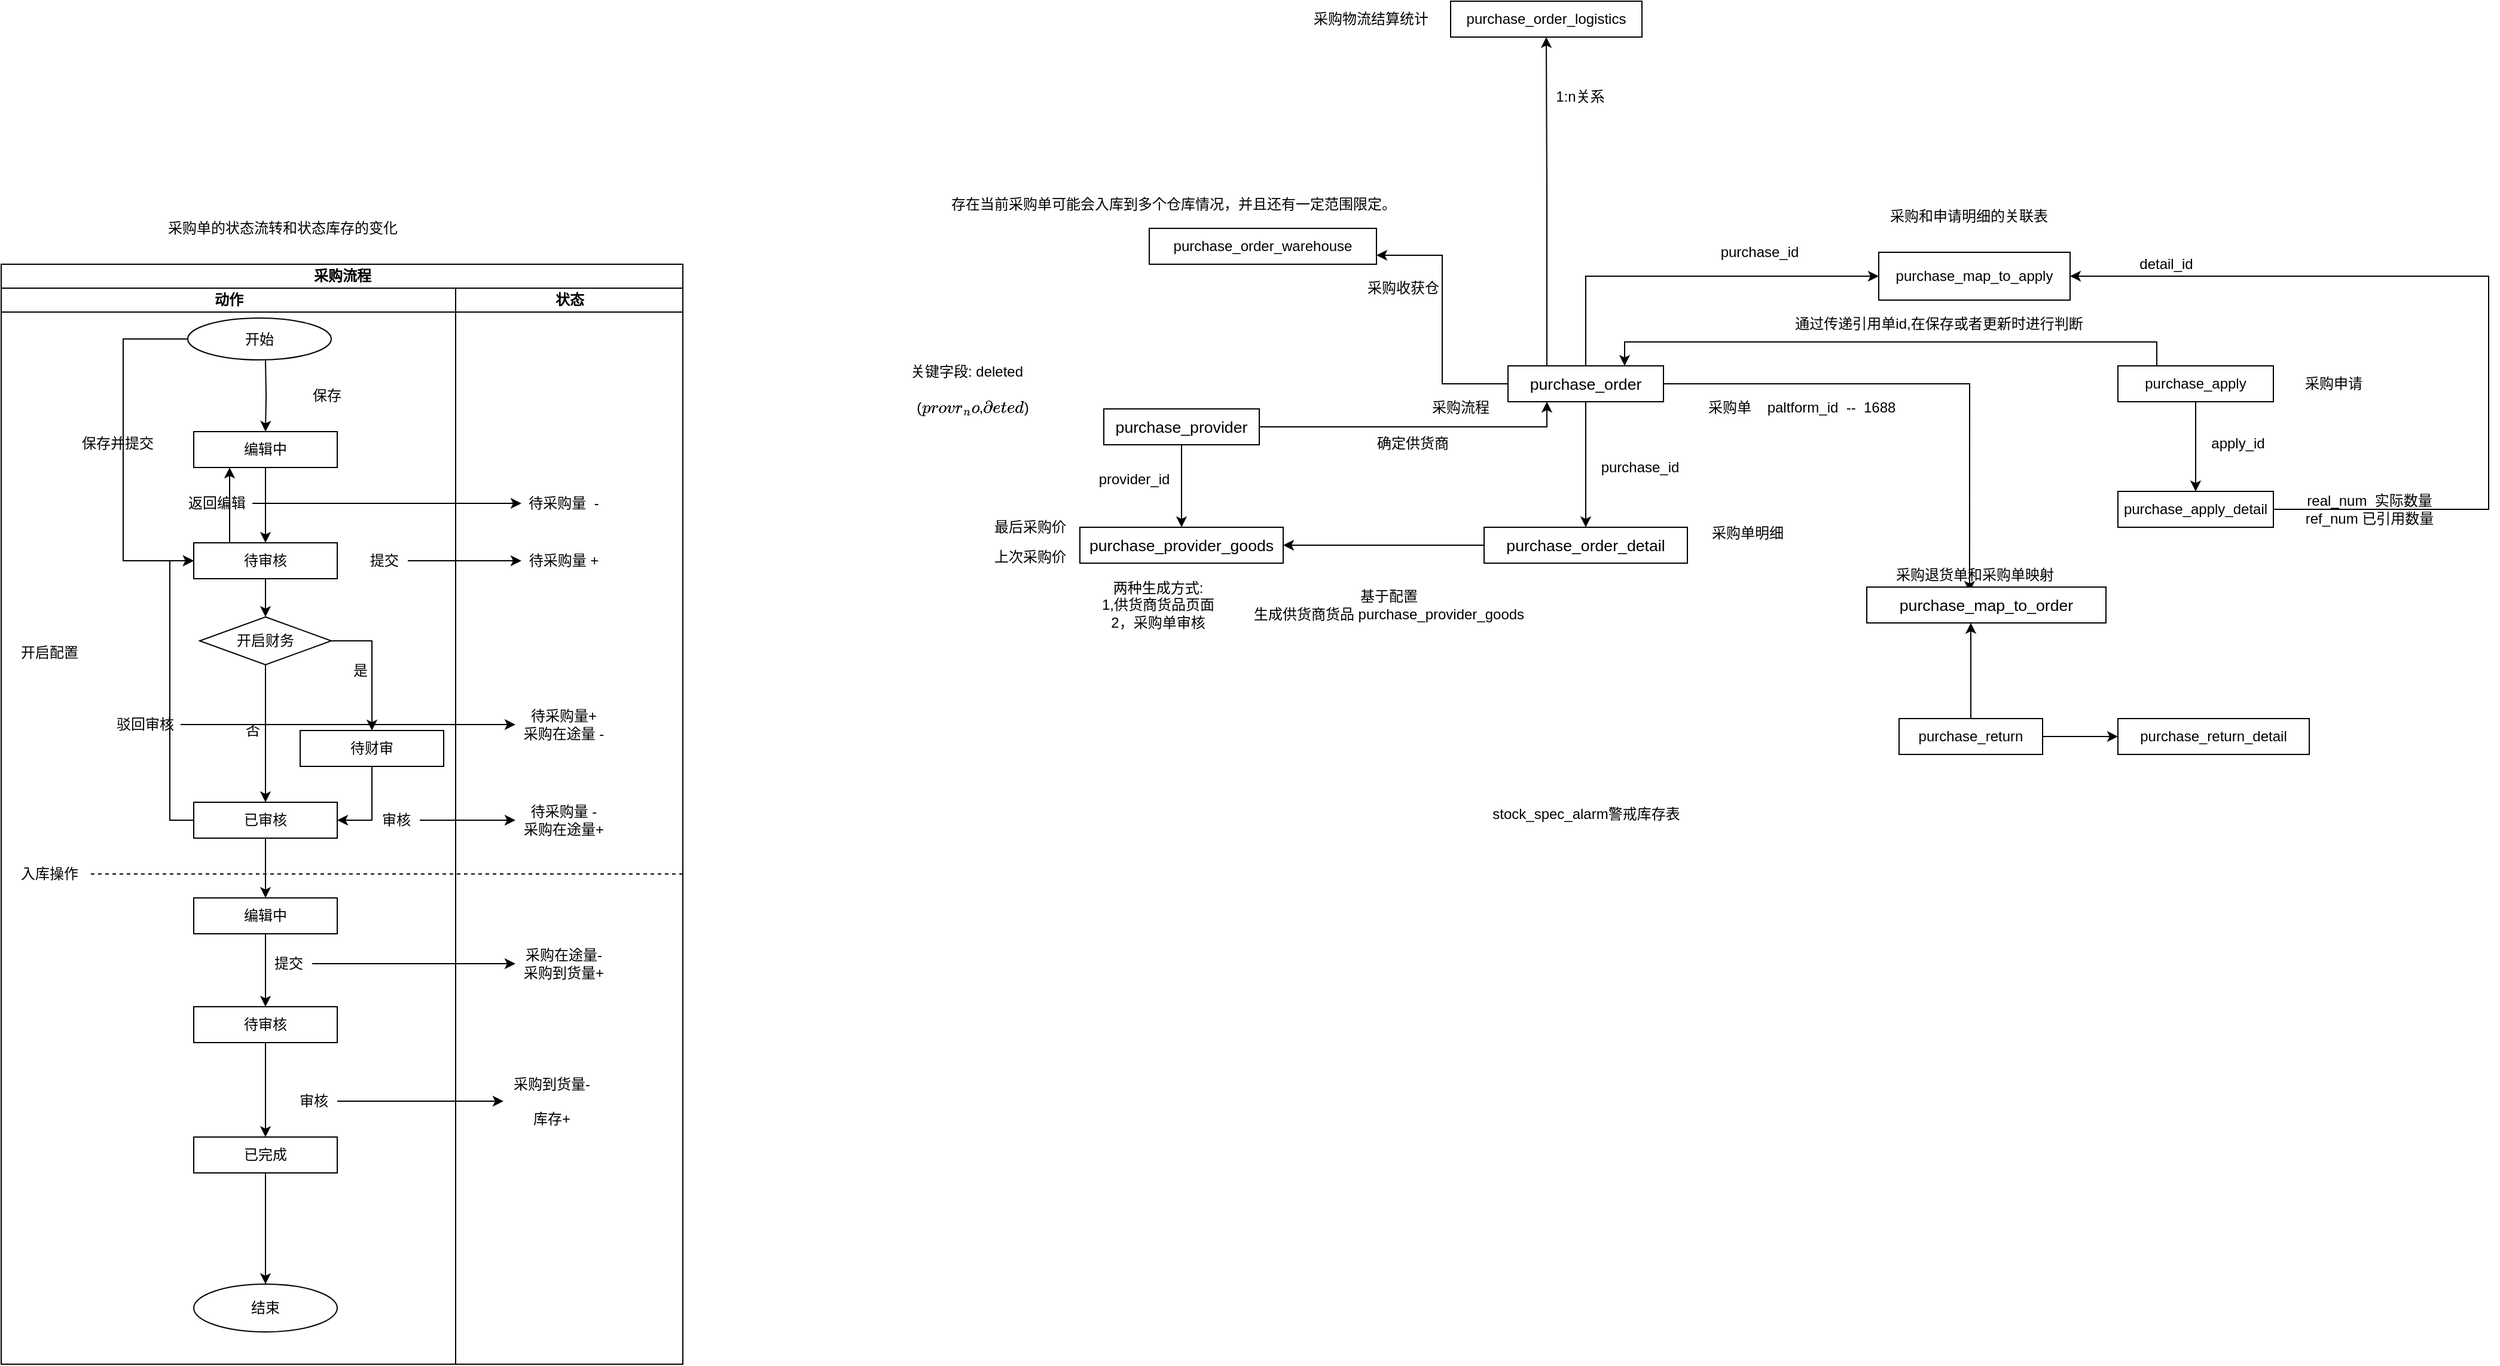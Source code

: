 <mxfile version="14.4.3" type="device"><diagram id="rV-Lcu6DsxfcqVpjpTsu" name="第 1 页"><mxGraphModel dx="2249" dy="1991" grid="1" gridSize="10" guides="1" tooltips="1" connect="1" arrows="1" fold="1" page="1" pageScale="1" pageWidth="827" pageHeight="1169" math="0" shadow="0"><root><mxCell id="0"/><mxCell id="1" parent="0"/><mxCell id="7wbEzYYzgUQ37LkyFlKz-2" value="采购流程" style="text;html=1;align=center;verticalAlign=middle;resizable=0;points=[];autosize=1;" parent="1" vertex="1"><mxGeometry x="370" y="110" width="60" height="20" as="geometry"/></mxCell><mxCell id="7wbEzYYzgUQ37LkyFlKz-5" style="edgeStyle=orthogonalEdgeStyle;rounded=0;orthogonalLoop=1;jettySize=auto;html=1;exitX=0.5;exitY=1;exitDx=0;exitDy=0;entryX=0.5;entryY=0;entryDx=0;entryDy=0;" parent="1" source="7wbEzYYzgUQ37LkyFlKz-3" target="7wbEzYYzgUQ37LkyFlKz-4" edge="1"><mxGeometry relative="1" as="geometry"/></mxCell><mxCell id="3u_DG-pZWVGb3X3krP1o-36" style="edgeStyle=orthogonalEdgeStyle;rounded=0;orthogonalLoop=1;jettySize=auto;html=1;exitX=1;exitY=0.5;exitDx=0;exitDy=0;entryX=0.25;entryY=1;entryDx=0;entryDy=0;" parent="1" source="7wbEzYYzgUQ37LkyFlKz-3" target="7wbEzYYzgUQ37LkyFlKz-9" edge="1"><mxGeometry relative="1" as="geometry"/></mxCell><mxCell id="7wbEzYYzgUQ37LkyFlKz-3" value="&lt;span style=&quot;font-family: &amp;#34;arial&amp;#34; ; font-size: 13.333px ; text-align: left ; background-color: rgb(255 , 255 , 255)&quot;&gt;purchase_provider   &lt;/span&gt;" style="whiteSpace=wrap;html=1;" parent="1" vertex="1"><mxGeometry x="102" y="121" width="130" height="30" as="geometry"/></mxCell><mxCell id="7wbEzYYzgUQ37LkyFlKz-4" value="&lt;span style=&quot;font-family: &amp;#34;arial&amp;#34; ; font-size: 13.333px ; text-align: left ; background-color: rgb(255 , 255 , 255)&quot;&gt;purchase_provider_goods&lt;/span&gt;" style="whiteSpace=wrap;html=1;" parent="1" vertex="1"><mxGeometry x="82" y="220" width="170" height="30" as="geometry"/></mxCell><mxCell id="7wbEzYYzgUQ37LkyFlKz-6" value="provider_id" style="text;html=1;align=center;verticalAlign=middle;resizable=0;points=[];autosize=1;" parent="1" vertex="1"><mxGeometry x="92" y="170" width="70" height="20" as="geometry"/></mxCell><mxCell id="7wbEzYYzgUQ37LkyFlKz-7" value="(`provider_no`,`deleted`)" style="text;html=1;align=center;verticalAlign=middle;resizable=0;points=[];autosize=1;" parent="1" vertex="1"><mxGeometry x="-83" y="110" width="150" height="20" as="geometry"/></mxCell><mxCell id="7wbEzYYzgUQ37LkyFlKz-8" value="关键字段: deleted" style="text;html=1;align=center;verticalAlign=middle;resizable=0;points=[];autosize=1;" parent="1" vertex="1"><mxGeometry x="-68" y="80" width="110" height="20" as="geometry"/></mxCell><mxCell id="7wbEzYYzgUQ37LkyFlKz-13" style="edgeStyle=orthogonalEdgeStyle;rounded=0;orthogonalLoop=1;jettySize=auto;html=1;exitX=0.5;exitY=1;exitDx=0;exitDy=0;entryX=0.5;entryY=0;entryDx=0;entryDy=0;" parent="1" source="7wbEzYYzgUQ37LkyFlKz-9" target="7wbEzYYzgUQ37LkyFlKz-11" edge="1"><mxGeometry relative="1" as="geometry"/></mxCell><mxCell id="3u_DG-pZWVGb3X3krP1o-14" style="edgeStyle=orthogonalEdgeStyle;rounded=0;orthogonalLoop=1;jettySize=auto;html=1;exitX=0.5;exitY=0;exitDx=0;exitDy=0;entryX=0;entryY=0.5;entryDx=0;entryDy=0;" parent="1" source="7wbEzYYzgUQ37LkyFlKz-9" target="3u_DG-pZWVGb3X3krP1o-11" edge="1"><mxGeometry relative="1" as="geometry"/></mxCell><mxCell id="3u_DG-pZWVGb3X3krP1o-20" style="edgeStyle=orthogonalEdgeStyle;rounded=0;orthogonalLoop=1;jettySize=auto;html=1;exitX=1;exitY=0.5;exitDx=0;exitDy=0;entryX=0.473;entryY=1.2;entryDx=0;entryDy=0;entryPerimeter=0;" parent="1" source="7wbEzYYzgUQ37LkyFlKz-9" target="3u_DG-pZWVGb3X3krP1o-18" edge="1"><mxGeometry relative="1" as="geometry"/></mxCell><mxCell id="3u_DG-pZWVGb3X3krP1o-27" style="edgeStyle=orthogonalEdgeStyle;rounded=0;orthogonalLoop=1;jettySize=auto;html=1;exitX=0.25;exitY=0;exitDx=0;exitDy=0;entryX=0.5;entryY=1;entryDx=0;entryDy=0;" parent="1" source="7wbEzYYzgUQ37LkyFlKz-9" target="3u_DG-pZWVGb3X3krP1o-25" edge="1"><mxGeometry relative="1" as="geometry"/></mxCell><mxCell id="3u_DG-pZWVGb3X3krP1o-31" style="edgeStyle=orthogonalEdgeStyle;rounded=0;orthogonalLoop=1;jettySize=auto;html=1;exitX=0;exitY=0.5;exitDx=0;exitDy=0;entryX=1;entryY=0.75;entryDx=0;entryDy=0;" parent="1" source="7wbEzYYzgUQ37LkyFlKz-9" target="3u_DG-pZWVGb3X3krP1o-29" edge="1"><mxGeometry relative="1" as="geometry"/></mxCell><mxCell id="7wbEzYYzgUQ37LkyFlKz-9" value="&lt;span style=&quot;font-family: &amp;#34;arial&amp;#34; ; font-size: 13.333px ; text-align: left ; background-color: rgb(255 , 255 , 255)&quot;&gt;purchase_order&lt;/span&gt;" style="whiteSpace=wrap;html=1;" parent="1" vertex="1"><mxGeometry x="440" y="85" width="130" height="30" as="geometry"/></mxCell><mxCell id="7wbEzYYzgUQ37LkyFlKz-10" value="采购单" style="text;html=1;align=center;verticalAlign=middle;resizable=0;points=[];autosize=1;" parent="1" vertex="1"><mxGeometry x="600" y="110" width="50" height="20" as="geometry"/></mxCell><mxCell id="3u_DG-pZWVGb3X3krP1o-35" style="edgeStyle=orthogonalEdgeStyle;rounded=0;orthogonalLoop=1;jettySize=auto;html=1;exitX=0;exitY=0.5;exitDx=0;exitDy=0;" parent="1" source="7wbEzYYzgUQ37LkyFlKz-11" target="7wbEzYYzgUQ37LkyFlKz-4" edge="1"><mxGeometry relative="1" as="geometry"/></mxCell><mxCell id="7wbEzYYzgUQ37LkyFlKz-11" value="&lt;span style=&quot;font-family: &amp;#34;arial&amp;#34; ; font-size: 13.333px ; text-align: left ; background-color: rgb(255 , 255 , 255)&quot;&gt;purchase_order_detail  &lt;/span&gt;" style="whiteSpace=wrap;html=1;" parent="1" vertex="1"><mxGeometry x="420" y="220" width="170" height="30" as="geometry"/></mxCell><mxCell id="7wbEzYYzgUQ37LkyFlKz-12" value="采购单明细" style="text;html=1;align=center;verticalAlign=middle;resizable=0;points=[];autosize=1;" parent="1" vertex="1"><mxGeometry x="600" y="215" width="80" height="20" as="geometry"/></mxCell><mxCell id="7wbEzYYzgUQ37LkyFlKz-15" value="purchase_id" style="text;html=1;align=center;verticalAlign=middle;resizable=0;points=[];autosize=1;" parent="1" vertex="1"><mxGeometry x="510" y="160" width="80" height="20" as="geometry"/></mxCell><mxCell id="3u_DG-pZWVGb3X3krP1o-5" style="edgeStyle=orthogonalEdgeStyle;rounded=0;orthogonalLoop=1;jettySize=auto;html=1;exitX=0.25;exitY=0;exitDx=0;exitDy=0;entryX=0.75;entryY=0;entryDx=0;entryDy=0;" parent="1" source="3u_DG-pZWVGb3X3krP1o-1" target="7wbEzYYzgUQ37LkyFlKz-9" edge="1"><mxGeometry relative="1" as="geometry"/></mxCell><mxCell id="3u_DG-pZWVGb3X3krP1o-8" style="edgeStyle=orthogonalEdgeStyle;rounded=0;orthogonalLoop=1;jettySize=auto;html=1;exitX=0.5;exitY=1;exitDx=0;exitDy=0;entryX=0.5;entryY=0;entryDx=0;entryDy=0;" parent="1" source="3u_DG-pZWVGb3X3krP1o-1" target="3u_DG-pZWVGb3X3krP1o-3" edge="1"><mxGeometry relative="1" as="geometry"/></mxCell><mxCell id="3u_DG-pZWVGb3X3krP1o-1" value="purchase_apply" style="whiteSpace=wrap;html=1;" parent="1" vertex="1"><mxGeometry x="950" y="85" width="130" height="30" as="geometry"/></mxCell><mxCell id="3u_DG-pZWVGb3X3krP1o-2" value="采购申请" style="text;html=1;align=center;verticalAlign=middle;resizable=0;points=[];autosize=1;" parent="1" vertex="1"><mxGeometry x="1100" y="90" width="60" height="20" as="geometry"/></mxCell><mxCell id="3u_DG-pZWVGb3X3krP1o-16" style="edgeStyle=orthogonalEdgeStyle;rounded=0;orthogonalLoop=1;jettySize=auto;html=1;exitX=1;exitY=0.5;exitDx=0;exitDy=0;entryX=1;entryY=0.5;entryDx=0;entryDy=0;" parent="1" source="3u_DG-pZWVGb3X3krP1o-3" target="3u_DG-pZWVGb3X3krP1o-11" edge="1"><mxGeometry relative="1" as="geometry"><Array as="points"><mxPoint x="1260" y="205"/><mxPoint x="1260" y="10"/></Array></mxGeometry></mxCell><mxCell id="3u_DG-pZWVGb3X3krP1o-3" value="purchase_apply_detail" style="whiteSpace=wrap;html=1;" parent="1" vertex="1"><mxGeometry x="950" y="190" width="130" height="30" as="geometry"/></mxCell><mxCell id="3u_DG-pZWVGb3X3krP1o-4" value="paltform_id&amp;nbsp; --&amp;nbsp; 1688" style="text;html=1;align=center;verticalAlign=middle;resizable=0;points=[];autosize=1;" parent="1" vertex="1"><mxGeometry x="650" y="110" width="120" height="20" as="geometry"/></mxCell><mxCell id="3u_DG-pZWVGb3X3krP1o-6" value="通过传递引用单id,在保存或者更新时进行判断" style="text;html=1;align=center;verticalAlign=middle;resizable=0;points=[];autosize=1;" parent="1" vertex="1"><mxGeometry x="670" y="40" width="260" height="20" as="geometry"/></mxCell><mxCell id="3u_DG-pZWVGb3X3krP1o-7" value="real_num&amp;nbsp; 实际数量&lt;br&gt;ref_num 已引用数量" style="text;html=1;align=center;verticalAlign=middle;resizable=0;points=[];autosize=1;" parent="1" vertex="1"><mxGeometry x="1100" y="190" width="120" height="30" as="geometry"/></mxCell><mxCell id="3u_DG-pZWVGb3X3krP1o-9" value="apply_id" style="text;html=1;align=center;verticalAlign=middle;resizable=0;points=[];autosize=1;" parent="1" vertex="1"><mxGeometry x="1020" y="140" width="60" height="20" as="geometry"/></mxCell><mxCell id="3u_DG-pZWVGb3X3krP1o-10" value="&lt;span style=&quot;font-family: &amp;#34;arial&amp;#34; ; font-size: 13.333px ; text-align: left ; background-color: rgb(255 , 255 , 255)&quot;&gt;purchase_map_to_order&lt;/span&gt;" style="whiteSpace=wrap;html=1;" parent="1" vertex="1"><mxGeometry x="740" y="270" width="200" height="30" as="geometry"/></mxCell><mxCell id="3u_DG-pZWVGb3X3krP1o-11" value="purchase_map_to_apply" style="whiteSpace=wrap;html=1;" parent="1" vertex="1"><mxGeometry x="750" y="-10" width="160" height="40" as="geometry"/></mxCell><mxCell id="3u_DG-pZWVGb3X3krP1o-12" value="detail_id" style="text;html=1;align=center;verticalAlign=middle;resizable=0;points=[];autosize=1;" parent="1" vertex="1"><mxGeometry x="960" y="-10" width="60" height="20" as="geometry"/></mxCell><mxCell id="3u_DG-pZWVGb3X3krP1o-15" value="purchase_id" style="text;html=1;align=center;verticalAlign=middle;resizable=0;points=[];autosize=1;" parent="1" vertex="1"><mxGeometry x="610" y="-20" width="80" height="20" as="geometry"/></mxCell><mxCell id="3u_DG-pZWVGb3X3krP1o-17" value="采购和申请明细的关联表" style="text;html=1;align=center;verticalAlign=middle;resizable=0;points=[];autosize=1;" parent="1" vertex="1"><mxGeometry x="750" y="-50" width="150" height="20" as="geometry"/></mxCell><mxCell id="3u_DG-pZWVGb3X3krP1o-18" value="采购退货单和采购单映射" style="text;html=1;align=center;verticalAlign=middle;resizable=0;points=[];autosize=1;" parent="1" vertex="1"><mxGeometry x="755" y="250" width="150" height="20" as="geometry"/></mxCell><mxCell id="3u_DG-pZWVGb3X3krP1o-21" style="edgeStyle=orthogonalEdgeStyle;rounded=0;orthogonalLoop=1;jettySize=auto;html=1;exitX=0.5;exitY=0;exitDx=0;exitDy=0;entryX=0.435;entryY=1;entryDx=0;entryDy=0;entryPerimeter=0;" parent="1" source="3u_DG-pZWVGb3X3krP1o-19" target="3u_DG-pZWVGb3X3krP1o-10" edge="1"><mxGeometry relative="1" as="geometry"/></mxCell><mxCell id="3u_DG-pZWVGb3X3krP1o-23" style="edgeStyle=orthogonalEdgeStyle;rounded=0;orthogonalLoop=1;jettySize=auto;html=1;exitX=1;exitY=0.5;exitDx=0;exitDy=0;entryX=0;entryY=0.5;entryDx=0;entryDy=0;" parent="1" source="3u_DG-pZWVGb3X3krP1o-19" target="3u_DG-pZWVGb3X3krP1o-22" edge="1"><mxGeometry relative="1" as="geometry"/></mxCell><mxCell id="3u_DG-pZWVGb3X3krP1o-19" value="purchase_return" style="whiteSpace=wrap;html=1;" parent="1" vertex="1"><mxGeometry x="767" y="380" width="120" height="30" as="geometry"/></mxCell><mxCell id="3u_DG-pZWVGb3X3krP1o-22" value="purchase_return_detail" style="whiteSpace=wrap;html=1;" parent="1" vertex="1"><mxGeometry x="950" y="380" width="160" height="30" as="geometry"/></mxCell><mxCell id="3u_DG-pZWVGb3X3krP1o-25" value="purchase_order_logistics" style="whiteSpace=wrap;html=1;" parent="1" vertex="1"><mxGeometry x="392" y="-220" width="160" height="30" as="geometry"/></mxCell><mxCell id="3u_DG-pZWVGb3X3krP1o-26" value="采购物流结算统计" style="text;html=1;align=center;verticalAlign=middle;resizable=0;points=[];autosize=1;" parent="1" vertex="1"><mxGeometry x="270" y="-215" width="110" height="20" as="geometry"/></mxCell><mxCell id="3u_DG-pZWVGb3X3krP1o-28" value="1:n关系" style="text;html=1;align=center;verticalAlign=middle;resizable=0;points=[];autosize=1;" parent="1" vertex="1"><mxGeometry x="470" y="-150" width="60" height="20" as="geometry"/></mxCell><mxCell id="3u_DG-pZWVGb3X3krP1o-29" value="purchase_order_warehouse" style="whiteSpace=wrap;html=1;" parent="1" vertex="1"><mxGeometry x="140" y="-30" width="190" height="30" as="geometry"/></mxCell><mxCell id="3u_DG-pZWVGb3X3krP1o-32" value="采购收获仓" style="text;html=1;align=center;verticalAlign=middle;resizable=0;points=[];autosize=1;" parent="1" vertex="1"><mxGeometry x="312" y="10" width="80" height="20" as="geometry"/></mxCell><mxCell id="3u_DG-pZWVGb3X3krP1o-33" value="存在当前采购单可能会入库到多个仓库情况，并且还有一定范围限定。" style="text;html=1;align=center;verticalAlign=middle;resizable=0;points=[];autosize=1;" parent="1" vertex="1"><mxGeometry x="-35" y="-60" width="390" height="20" as="geometry"/></mxCell><mxCell id="3u_DG-pZWVGb3X3krP1o-37" value="确定供货商" style="text;html=1;align=center;verticalAlign=middle;resizable=0;points=[];autosize=1;" parent="1" vertex="1"><mxGeometry x="320" y="140" width="80" height="20" as="geometry"/></mxCell><mxCell id="3u_DG-pZWVGb3X3krP1o-38" value="采购单的状态流转和状态库存的变化" style="text;html=1;align=center;verticalAlign=middle;resizable=0;points=[];autosize=1;" parent="1" vertex="1"><mxGeometry x="-690" y="-40" width="210" height="20" as="geometry"/></mxCell><mxCell id="3u_DG-pZWVGb3X3krP1o-39" value="最后采购价" style="text;html=1;align=center;verticalAlign=middle;resizable=0;points=[];autosize=1;" parent="1" vertex="1"><mxGeometry y="210" width="80" height="20" as="geometry"/></mxCell><mxCell id="3u_DG-pZWVGb3X3krP1o-40" value="上次采购价" style="text;html=1;align=center;verticalAlign=middle;resizable=0;points=[];autosize=1;" parent="1" vertex="1"><mxGeometry y="235" width="80" height="20" as="geometry"/></mxCell><mxCell id="3u_DG-pZWVGb3X3krP1o-55" value="采购流程" style="swimlane;html=1;childLayout=stackLayout;resizeParent=1;resizeParentMax=0;startSize=20;" parent="1" vertex="1"><mxGeometry x="-820" width="570" height="920" as="geometry"/></mxCell><mxCell id="3u_DG-pZWVGb3X3krP1o-136" style="edgeStyle=orthogonalEdgeStyle;rounded=0;orthogonalLoop=1;jettySize=auto;html=1;" parent="3u_DG-pZWVGb3X3krP1o-55" source="3u_DG-pZWVGb3X3krP1o-66" target="3u_DG-pZWVGb3X3krP1o-71" edge="1"><mxGeometry relative="1" as="geometry"/></mxCell><mxCell id="3u_DG-pZWVGb3X3krP1o-138" style="edgeStyle=orthogonalEdgeStyle;rounded=0;orthogonalLoop=1;jettySize=auto;html=1;" parent="3u_DG-pZWVGb3X3krP1o-55" source="3u_DG-pZWVGb3X3krP1o-70" target="3u_DG-pZWVGb3X3krP1o-137" edge="1"><mxGeometry relative="1" as="geometry"/></mxCell><mxCell id="3u_DG-pZWVGb3X3krP1o-142" style="edgeStyle=orthogonalEdgeStyle;rounded=0;orthogonalLoop=1;jettySize=auto;html=1;" parent="3u_DG-pZWVGb3X3krP1o-55" source="3u_DG-pZWVGb3X3krP1o-94" target="3u_DG-pZWVGb3X3krP1o-95" edge="1"><mxGeometry relative="1" as="geometry"/></mxCell><mxCell id="3u_DG-pZWVGb3X3krP1o-56" value="动作" style="swimlane;html=1;startSize=20;" parent="3u_DG-pZWVGb3X3krP1o-55" vertex="1"><mxGeometry y="20" width="380" height="900" as="geometry"/></mxCell><mxCell id="3u_DG-pZWVGb3X3krP1o-63" style="edgeStyle=orthogonalEdgeStyle;rounded=0;orthogonalLoop=1;jettySize=auto;html=1;exitX=0.5;exitY=1;exitDx=0;exitDy=0;entryX=0.5;entryY=0;entryDx=0;entryDy=0;" parent="3u_DG-pZWVGb3X3krP1o-56" target="3u_DG-pZWVGb3X3krP1o-61" edge="1"><mxGeometry relative="1" as="geometry"><mxPoint x="221" y="60" as="sourcePoint"/></mxGeometry></mxCell><mxCell id="3u_DG-pZWVGb3X3krP1o-67" style="edgeStyle=orthogonalEdgeStyle;rounded=0;orthogonalLoop=1;jettySize=auto;html=1;exitX=0;exitY=0.5;exitDx=0;exitDy=0;entryX=0;entryY=0.5;entryDx=0;entryDy=0;" parent="3u_DG-pZWVGb3X3krP1o-56" target="3u_DG-pZWVGb3X3krP1o-62" edge="1"><mxGeometry relative="1" as="geometry"><mxPoint x="161" y="42.5" as="sourcePoint"/><Array as="points"><mxPoint x="102" y="43"/><mxPoint x="102" y="228"/></Array></mxGeometry></mxCell><mxCell id="3u_DG-pZWVGb3X3krP1o-59" value="开始" style="ellipse;whiteSpace=wrap;html=1;" parent="3u_DG-pZWVGb3X3krP1o-56" vertex="1"><mxGeometry x="156" y="25" width="120" height="35" as="geometry"/></mxCell><mxCell id="3u_DG-pZWVGb3X3krP1o-60" value="结束" style="ellipse;whiteSpace=wrap;html=1;" parent="3u_DG-pZWVGb3X3krP1o-56" vertex="1"><mxGeometry x="161" y="833" width="120" height="40" as="geometry"/></mxCell><mxCell id="3u_DG-pZWVGb3X3krP1o-65" style="edgeStyle=orthogonalEdgeStyle;rounded=0;orthogonalLoop=1;jettySize=auto;html=1;exitX=0.5;exitY=1;exitDx=0;exitDy=0;" parent="3u_DG-pZWVGb3X3krP1o-56" source="3u_DG-pZWVGb3X3krP1o-61" target="3u_DG-pZWVGb3X3krP1o-62" edge="1"><mxGeometry relative="1" as="geometry"/></mxCell><mxCell id="3u_DG-pZWVGb3X3krP1o-61" value="编辑中" style="rounded=0;whiteSpace=wrap;html=1;" parent="3u_DG-pZWVGb3X3krP1o-56" vertex="1"><mxGeometry x="161" y="120" width="120" height="30" as="geometry"/></mxCell><mxCell id="3u_DG-pZWVGb3X3krP1o-69" style="edgeStyle=orthogonalEdgeStyle;rounded=0;orthogonalLoop=1;jettySize=auto;html=1;exitX=0.25;exitY=0;exitDx=0;exitDy=0;entryX=0.25;entryY=1;entryDx=0;entryDy=0;" parent="3u_DG-pZWVGb3X3krP1o-56" source="3u_DG-pZWVGb3X3krP1o-62" target="3u_DG-pZWVGb3X3krP1o-61" edge="1"><mxGeometry relative="1" as="geometry"/></mxCell><mxCell id="3u_DG-pZWVGb3X3krP1o-134" style="edgeStyle=orthogonalEdgeStyle;rounded=0;orthogonalLoop=1;jettySize=auto;html=1;exitX=0.5;exitY=1;exitDx=0;exitDy=0;entryX=0.5;entryY=0;entryDx=0;entryDy=0;" parent="3u_DG-pZWVGb3X3krP1o-56" source="3u_DG-pZWVGb3X3krP1o-62" target="3u_DG-pZWVGb3X3krP1o-88" edge="1"><mxGeometry relative="1" as="geometry"/></mxCell><mxCell id="3u_DG-pZWVGb3X3krP1o-62" value="待审核" style="rounded=0;whiteSpace=wrap;html=1;" parent="3u_DG-pZWVGb3X3krP1o-56" vertex="1"><mxGeometry x="161" y="213" width="120" height="30" as="geometry"/></mxCell><mxCell id="3u_DG-pZWVGb3X3krP1o-68" value="保存并提交" style="text;html=1;align=center;verticalAlign=middle;resizable=0;points=[];autosize=1;" parent="3u_DG-pZWVGb3X3krP1o-56" vertex="1"><mxGeometry x="57" y="120" width="80" height="20" as="geometry"/></mxCell><mxCell id="3u_DG-pZWVGb3X3krP1o-92" style="edgeStyle=orthogonalEdgeStyle;rounded=0;orthogonalLoop=1;jettySize=auto;html=1;exitX=0.5;exitY=1;exitDx=0;exitDy=0;entryX=1;entryY=0.5;entryDx=0;entryDy=0;" parent="3u_DG-pZWVGb3X3krP1o-56" source="3u_DG-pZWVGb3X3krP1o-82" target="3u_DG-pZWVGb3X3krP1o-86" edge="1"><mxGeometry relative="1" as="geometry"/></mxCell><mxCell id="3u_DG-pZWVGb3X3krP1o-82" value="待财审" style="rounded=0;whiteSpace=wrap;html=1;" parent="3u_DG-pZWVGb3X3krP1o-56" vertex="1"><mxGeometry x="250" y="370" width="120" height="30" as="geometry"/></mxCell><mxCell id="3u_DG-pZWVGb3X3krP1o-83" value="开启配置" style="text;html=1;align=center;verticalAlign=middle;resizable=0;points=[];autosize=1;" parent="3u_DG-pZWVGb3X3krP1o-56" vertex="1"><mxGeometry x="10" y="295" width="60" height="20" as="geometry"/></mxCell><mxCell id="3u_DG-pZWVGb3X3krP1o-98" style="edgeStyle=orthogonalEdgeStyle;rounded=0;orthogonalLoop=1;jettySize=auto;html=1;exitX=0.5;exitY=1;exitDx=0;exitDy=0;entryX=0.5;entryY=0;entryDx=0;entryDy=0;" parent="3u_DG-pZWVGb3X3krP1o-56" source="3u_DG-pZWVGb3X3krP1o-86" target="3u_DG-pZWVGb3X3krP1o-97" edge="1"><mxGeometry relative="1" as="geometry"/></mxCell><mxCell id="3u_DG-pZWVGb3X3krP1o-140" style="edgeStyle=orthogonalEdgeStyle;rounded=0;orthogonalLoop=1;jettySize=auto;html=1;exitX=0;exitY=0.5;exitDx=0;exitDy=0;entryX=0;entryY=0.5;entryDx=0;entryDy=0;" parent="3u_DG-pZWVGb3X3krP1o-56" source="3u_DG-pZWVGb3X3krP1o-86" target="3u_DG-pZWVGb3X3krP1o-62" edge="1"><mxGeometry relative="1" as="geometry"/></mxCell><mxCell id="3u_DG-pZWVGb3X3krP1o-86" value="已审核" style="rounded=0;whiteSpace=wrap;html=1;" parent="3u_DG-pZWVGb3X3krP1o-56" vertex="1"><mxGeometry x="161" y="430" width="120" height="30" as="geometry"/></mxCell><mxCell id="3u_DG-pZWVGb3X3krP1o-89" style="edgeStyle=orthogonalEdgeStyle;rounded=0;orthogonalLoop=1;jettySize=auto;html=1;exitX=1;exitY=0.5;exitDx=0;exitDy=0;entryX=0.5;entryY=0;entryDx=0;entryDy=0;" parent="3u_DG-pZWVGb3X3krP1o-56" source="3u_DG-pZWVGb3X3krP1o-88" target="3u_DG-pZWVGb3X3krP1o-82" edge="1"><mxGeometry relative="1" as="geometry"/></mxCell><mxCell id="3u_DG-pZWVGb3X3krP1o-91" style="edgeStyle=orthogonalEdgeStyle;rounded=0;orthogonalLoop=1;jettySize=auto;html=1;exitX=0.5;exitY=1;exitDx=0;exitDy=0;" parent="3u_DG-pZWVGb3X3krP1o-56" source="3u_DG-pZWVGb3X3krP1o-88" target="3u_DG-pZWVGb3X3krP1o-86" edge="1"><mxGeometry relative="1" as="geometry"/></mxCell><mxCell id="3u_DG-pZWVGb3X3krP1o-88" value="开启财务" style="rhombus;whiteSpace=wrap;html=1;" parent="3u_DG-pZWVGb3X3krP1o-56" vertex="1"><mxGeometry x="166" y="275" width="110" height="40" as="geometry"/></mxCell><mxCell id="3u_DG-pZWVGb3X3krP1o-96" value="入库操作" style="text;html=1;align=center;verticalAlign=middle;resizable=0;points=[];autosize=1;" parent="3u_DG-pZWVGb3X3krP1o-56" vertex="1"><mxGeometry x="10" y="480" width="60" height="20" as="geometry"/></mxCell><mxCell id="3u_DG-pZWVGb3X3krP1o-100" style="edgeStyle=orthogonalEdgeStyle;rounded=0;orthogonalLoop=1;jettySize=auto;html=1;exitX=0.5;exitY=1;exitDx=0;exitDy=0;entryX=0.5;entryY=0;entryDx=0;entryDy=0;" parent="3u_DG-pZWVGb3X3krP1o-56" source="3u_DG-pZWVGb3X3krP1o-97" target="3u_DG-pZWVGb3X3krP1o-99" edge="1"><mxGeometry relative="1" as="geometry"/></mxCell><mxCell id="3u_DG-pZWVGb3X3krP1o-97" value="编辑中" style="rounded=0;whiteSpace=wrap;html=1;" parent="3u_DG-pZWVGb3X3krP1o-56" vertex="1"><mxGeometry x="161" y="510" width="120" height="30" as="geometry"/></mxCell><mxCell id="3u_DG-pZWVGb3X3krP1o-131" style="edgeStyle=orthogonalEdgeStyle;rounded=0;orthogonalLoop=1;jettySize=auto;html=1;exitX=0.5;exitY=1;exitDx=0;exitDy=0;" parent="3u_DG-pZWVGb3X3krP1o-56" source="3u_DG-pZWVGb3X3krP1o-99" target="3u_DG-pZWVGb3X3krP1o-130" edge="1"><mxGeometry relative="1" as="geometry"/></mxCell><mxCell id="3u_DG-pZWVGb3X3krP1o-99" value="待审核" style="rounded=0;whiteSpace=wrap;html=1;" parent="3u_DG-pZWVGb3X3krP1o-56" vertex="1"><mxGeometry x="161" y="601" width="120" height="30" as="geometry"/></mxCell><mxCell id="3u_DG-pZWVGb3X3krP1o-132" style="edgeStyle=orthogonalEdgeStyle;rounded=0;orthogonalLoop=1;jettySize=auto;html=1;exitX=0.5;exitY=1;exitDx=0;exitDy=0;entryX=0.5;entryY=0;entryDx=0;entryDy=0;" parent="3u_DG-pZWVGb3X3krP1o-56" source="3u_DG-pZWVGb3X3krP1o-130" target="3u_DG-pZWVGb3X3krP1o-60" edge="1"><mxGeometry relative="1" as="geometry"/></mxCell><mxCell id="3u_DG-pZWVGb3X3krP1o-130" value="已完成" style="rounded=0;whiteSpace=wrap;html=1;" parent="3u_DG-pZWVGb3X3krP1o-56" vertex="1"><mxGeometry x="161" y="710" width="120" height="30" as="geometry"/></mxCell><mxCell id="3u_DG-pZWVGb3X3krP1o-133" value="审核" style="text;html=1;align=center;verticalAlign=middle;resizable=0;points=[];autosize=1;" parent="3u_DG-pZWVGb3X3krP1o-56" vertex="1"><mxGeometry x="241" y="670" width="40" height="20" as="geometry"/></mxCell><mxCell id="3u_DG-pZWVGb3X3krP1o-101" value="提交" style="text;html=1;align=center;verticalAlign=middle;resizable=0;points=[];autosize=1;" parent="3u_DG-pZWVGb3X3krP1o-56" vertex="1"><mxGeometry x="220" y="555" width="40" height="20" as="geometry"/></mxCell><mxCell id="3u_DG-pZWVGb3X3krP1o-66" value="提交" style="text;html=1;align=center;verticalAlign=middle;resizable=0;points=[];autosize=1;" parent="3u_DG-pZWVGb3X3krP1o-56" vertex="1"><mxGeometry x="300" y="218" width="40" height="20" as="geometry"/></mxCell><mxCell id="3u_DG-pZWVGb3X3krP1o-70" value="返回编辑" style="text;html=1;align=center;verticalAlign=middle;resizable=0;points=[];autosize=1;" parent="3u_DG-pZWVGb3X3krP1o-56" vertex="1"><mxGeometry x="150" y="170" width="60" height="20" as="geometry"/></mxCell><mxCell id="3u_DG-pZWVGb3X3krP1o-94" value="审核" style="text;html=1;align=center;verticalAlign=middle;resizable=0;points=[];autosize=1;" parent="3u_DG-pZWVGb3X3krP1o-56" vertex="1"><mxGeometry x="310" y="435" width="40" height="20" as="geometry"/></mxCell><mxCell id="3u_DG-pZWVGb3X3krP1o-57" value="状态" style="swimlane;html=1;startSize=20;" parent="3u_DG-pZWVGb3X3krP1o-55" vertex="1"><mxGeometry x="380" y="20" width="190" height="900" as="geometry"/></mxCell><mxCell id="3u_DG-pZWVGb3X3krP1o-71" value="待采购量 +" style="text;html=1;align=center;verticalAlign=middle;resizable=0;points=[];autosize=1;" parent="3u_DG-pZWVGb3X3krP1o-57" vertex="1"><mxGeometry x="55" y="218" width="70" height="20" as="geometry"/></mxCell><mxCell id="3u_DG-pZWVGb3X3krP1o-95" value="待采购量 -&lt;br&gt;采购在途量+" style="text;html=1;align=center;verticalAlign=middle;resizable=0;points=[];autosize=1;" parent="3u_DG-pZWVGb3X3krP1o-57" vertex="1"><mxGeometry x="50" y="430" width="80" height="30" as="geometry"/></mxCell><mxCell id="3u_DG-pZWVGb3X3krP1o-102" value="采购在途量-&lt;br&gt;采购到货量+" style="text;html=1;align=center;verticalAlign=middle;resizable=0;points=[];autosize=1;" parent="3u_DG-pZWVGb3X3krP1o-57" vertex="1"><mxGeometry x="50" y="550" width="80" height="30" as="geometry"/></mxCell><mxCell id="3u_DG-pZWVGb3X3krP1o-137" value="待采购量&amp;nbsp; -" style="text;html=1;align=center;verticalAlign=middle;resizable=0;points=[];autosize=1;" parent="3u_DG-pZWVGb3X3krP1o-57" vertex="1"><mxGeometry x="55" y="170" width="70" height="20" as="geometry"/></mxCell><mxCell id="3u_DG-pZWVGb3X3krP1o-143" value="待采购量+&lt;br&gt;采购在途量 -" style="text;html=1;align=center;verticalAlign=middle;resizable=0;points=[];autosize=1;" parent="3u_DG-pZWVGb3X3krP1o-57" vertex="1"><mxGeometry x="50" y="350" width="80" height="30" as="geometry"/></mxCell><mxCell id="3u_DG-pZWVGb3X3krP1o-145" style="edgeStyle=orthogonalEdgeStyle;rounded=0;orthogonalLoop=1;jettySize=auto;html=1;" parent="3u_DG-pZWVGb3X3krP1o-55" source="3u_DG-pZWVGb3X3krP1o-101" target="3u_DG-pZWVGb3X3krP1o-102" edge="1"><mxGeometry relative="1" as="geometry"/></mxCell><mxCell id="3u_DG-pZWVGb3X3krP1o-64" value="保存" style="text;html=1;align=center;verticalAlign=middle;resizable=0;points=[];autosize=1;" parent="1" vertex="1"><mxGeometry x="-568" y="100" width="40" height="20" as="geometry"/></mxCell><mxCell id="3u_DG-pZWVGb3X3krP1o-90" value="是" style="text;html=1;align=center;verticalAlign=middle;resizable=0;points=[];autosize=1;" parent="1" vertex="1"><mxGeometry x="-535" y="330" width="30" height="20" as="geometry"/></mxCell><mxCell id="3u_DG-pZWVGb3X3krP1o-93" value="否" style="text;html=1;align=center;verticalAlign=middle;resizable=0;points=[];autosize=1;" parent="1" vertex="1"><mxGeometry x="-625" y="380" width="30" height="20" as="geometry"/></mxCell><mxCell id="3u_DG-pZWVGb3X3krP1o-139" value="" style="endArrow=none;dashed=1;html=1;exitX=1.083;exitY=0.5;exitDx=0;exitDy=0;exitPerimeter=0;" parent="1" source="3u_DG-pZWVGb3X3krP1o-96" edge="1"><mxGeometry width="50" height="50" relative="1" as="geometry"><mxPoint x="-280" y="450" as="sourcePoint"/><mxPoint x="-250" y="510" as="targetPoint"/></mxGeometry></mxCell><mxCell id="3u_DG-pZWVGb3X3krP1o-144" style="edgeStyle=orthogonalEdgeStyle;rounded=0;orthogonalLoop=1;jettySize=auto;html=1;" parent="1" source="3u_DG-pZWVGb3X3krP1o-141" target="3u_DG-pZWVGb3X3krP1o-143" edge="1"><mxGeometry relative="1" as="geometry"/></mxCell><mxCell id="3u_DG-pZWVGb3X3krP1o-141" value="驳回审核" style="text;html=1;align=center;verticalAlign=middle;resizable=0;points=[];autosize=1;" parent="1" vertex="1"><mxGeometry x="-730" y="375" width="60" height="20" as="geometry"/></mxCell><mxCell id="3u_DG-pZWVGb3X3krP1o-146" value="采购到货量-&lt;br&gt;&lt;br&gt;库存+" style="text;html=1;align=center;verticalAlign=middle;resizable=0;points=[];autosize=1;" parent="1" vertex="1"><mxGeometry x="-400" y="675" width="80" height="50" as="geometry"/></mxCell><mxCell id="3u_DG-pZWVGb3X3krP1o-147" style="edgeStyle=orthogonalEdgeStyle;rounded=0;orthogonalLoop=1;jettySize=auto;html=1;" parent="1" source="3u_DG-pZWVGb3X3krP1o-133" target="3u_DG-pZWVGb3X3krP1o-146" edge="1"><mxGeometry relative="1" as="geometry"/></mxCell><mxCell id="m3MskxL8NSYk1IqFJh4P-1" value="基于配置&lt;br&gt;生成供货商货品 purchase_provider_goods" style="text;html=1;align=center;verticalAlign=middle;resizable=0;points=[];autosize=1;" vertex="1" parent="1"><mxGeometry x="220" y="270" width="240" height="30" as="geometry"/></mxCell><mxCell id="m3MskxL8NSYk1IqFJh4P-2" value="两种生成方式:&lt;br&gt;1,供货商货品页面&lt;br&gt;2，采购单审核" style="text;html=1;align=center;verticalAlign=middle;resizable=0;points=[];autosize=1;" vertex="1" parent="1"><mxGeometry x="92" y="260" width="110" height="50" as="geometry"/></mxCell><mxCell id="m3MskxL8NSYk1IqFJh4P-3" value="stock_spec_alarm警戒库存表" style="text;html=1;align=center;verticalAlign=middle;resizable=0;points=[];autosize=1;" vertex="1" parent="1"><mxGeometry x="420" y="450" width="170" height="20" as="geometry"/></mxCell></root></mxGraphModel></diagram></mxfile>